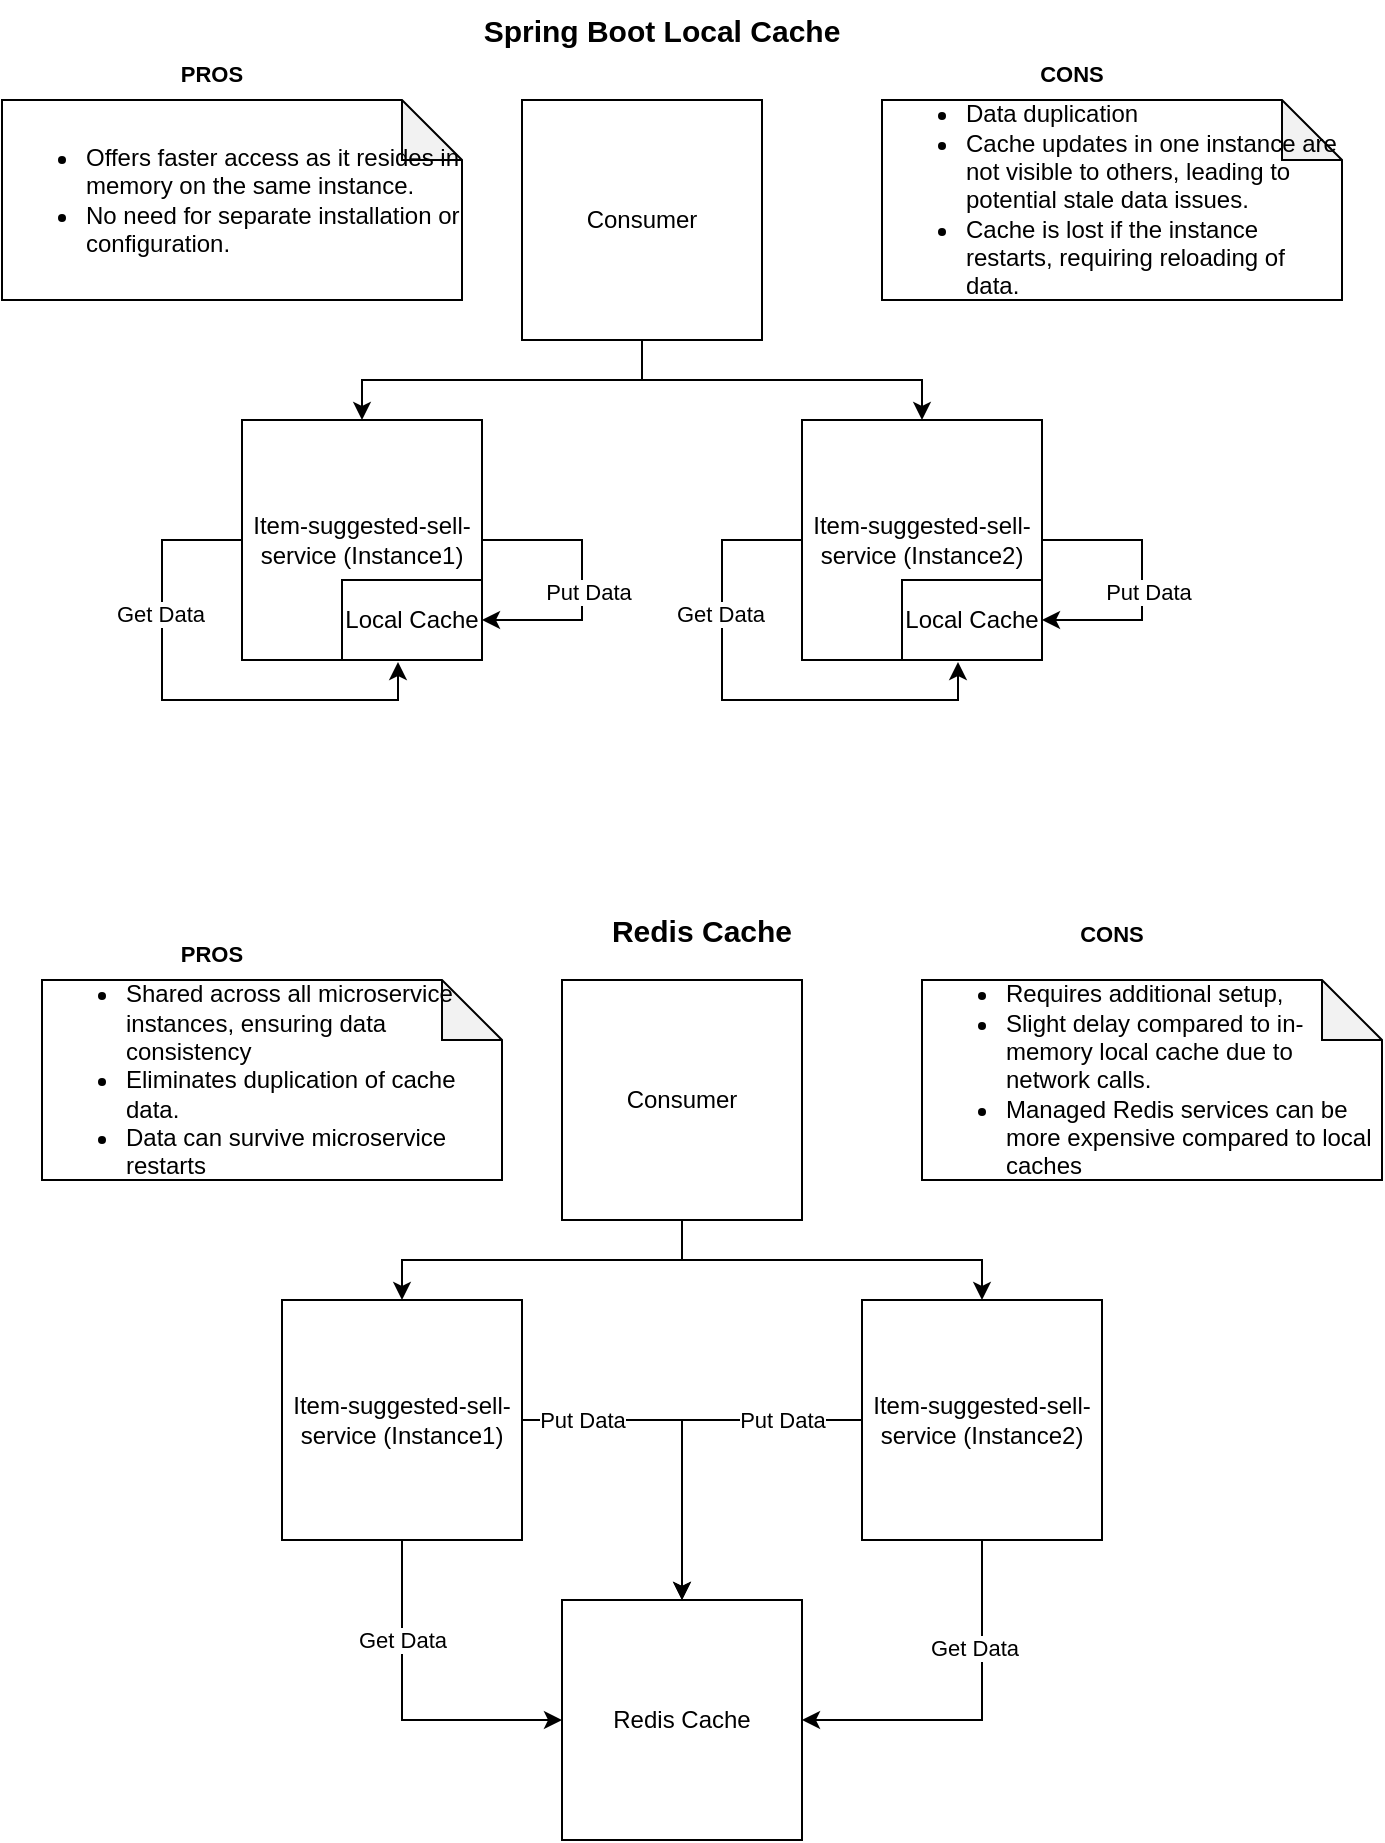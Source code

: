 <mxfile version="25.0.1">
  <diagram name="Page-1" id="5IWywqPwiNhNZYy0IlvY">
    <mxGraphModel dx="880" dy="426" grid="1" gridSize="10" guides="1" tooltips="1" connect="1" arrows="1" fold="1" page="1" pageScale="1" pageWidth="850" pageHeight="1100" math="0" shadow="0">
      <root>
        <mxCell id="0" />
        <mxCell id="1" parent="0" />
        <mxCell id="1DmagxJH7YWcO8vsQb3A-10" style="edgeStyle=orthogonalEdgeStyle;rounded=0;orthogonalLoop=1;jettySize=auto;html=1;exitX=1;exitY=0.5;exitDx=0;exitDy=0;entryX=1;entryY=0.5;entryDx=0;entryDy=0;" edge="1" parent="1" source="1DmagxJH7YWcO8vsQb3A-1" target="1DmagxJH7YWcO8vsQb3A-4">
          <mxGeometry relative="1" as="geometry">
            <Array as="points">
              <mxPoint x="330" y="300" />
              <mxPoint x="330" y="340" />
            </Array>
          </mxGeometry>
        </mxCell>
        <mxCell id="1DmagxJH7YWcO8vsQb3A-11" value="Put Data" style="edgeLabel;html=1;align=center;verticalAlign=middle;resizable=0;points=[];" vertex="1" connectable="0" parent="1DmagxJH7YWcO8vsQb3A-10">
          <mxGeometry x="0.086" y="3" relative="1" as="geometry">
            <mxPoint as="offset" />
          </mxGeometry>
        </mxCell>
        <mxCell id="1DmagxJH7YWcO8vsQb3A-1" value="Item-suggested-sell-service (Instance1)" style="whiteSpace=wrap;html=1;aspect=fixed;" vertex="1" parent="1">
          <mxGeometry x="160" y="240" width="120" height="120" as="geometry" />
        </mxCell>
        <mxCell id="1DmagxJH7YWcO8vsQb3A-4" value="Local Cache" style="rounded=0;whiteSpace=wrap;html=1;" vertex="1" parent="1">
          <mxGeometry x="210" y="320" width="70" height="40" as="geometry" />
        </mxCell>
        <mxCell id="1DmagxJH7YWcO8vsQb3A-8" style="edgeStyle=orthogonalEdgeStyle;rounded=0;orthogonalLoop=1;jettySize=auto;html=1;exitX=0;exitY=0.5;exitDx=0;exitDy=0;entryX=0.4;entryY=1.025;entryDx=0;entryDy=0;entryPerimeter=0;" edge="1" parent="1" source="1DmagxJH7YWcO8vsQb3A-1" target="1DmagxJH7YWcO8vsQb3A-4">
          <mxGeometry relative="1" as="geometry">
            <Array as="points">
              <mxPoint x="120" y="300" />
              <mxPoint x="120" y="380" />
              <mxPoint x="238" y="380" />
            </Array>
          </mxGeometry>
        </mxCell>
        <mxCell id="1DmagxJH7YWcO8vsQb3A-9" value="Get Data" style="edgeLabel;html=1;align=center;verticalAlign=middle;resizable=0;points=[];" vertex="1" connectable="0" parent="1DmagxJH7YWcO8vsQb3A-8">
          <mxGeometry x="-0.401" y="-1" relative="1" as="geometry">
            <mxPoint as="offset" />
          </mxGeometry>
        </mxCell>
        <mxCell id="1DmagxJH7YWcO8vsQb3A-14" style="edgeStyle=orthogonalEdgeStyle;rounded=0;orthogonalLoop=1;jettySize=auto;html=1;exitX=0.5;exitY=1;exitDx=0;exitDy=0;" edge="1" parent="1" source="1DmagxJH7YWcO8vsQb3A-12" target="1DmagxJH7YWcO8vsQb3A-1">
          <mxGeometry relative="1" as="geometry" />
        </mxCell>
        <mxCell id="1DmagxJH7YWcO8vsQb3A-22" style="edgeStyle=orthogonalEdgeStyle;rounded=0;orthogonalLoop=1;jettySize=auto;html=1;exitX=0.5;exitY=1;exitDx=0;exitDy=0;entryX=0.5;entryY=0;entryDx=0;entryDy=0;" edge="1" parent="1" source="1DmagxJH7YWcO8vsQb3A-12" target="1DmagxJH7YWcO8vsQb3A-18">
          <mxGeometry relative="1" as="geometry" />
        </mxCell>
        <mxCell id="1DmagxJH7YWcO8vsQb3A-12" value="Consumer" style="whiteSpace=wrap;html=1;aspect=fixed;" vertex="1" parent="1">
          <mxGeometry x="300" y="80" width="120" height="120" as="geometry" />
        </mxCell>
        <mxCell id="1DmagxJH7YWcO8vsQb3A-16" style="edgeStyle=orthogonalEdgeStyle;rounded=0;orthogonalLoop=1;jettySize=auto;html=1;exitX=1;exitY=0.5;exitDx=0;exitDy=0;entryX=1;entryY=0.5;entryDx=0;entryDy=0;" edge="1" source="1DmagxJH7YWcO8vsQb3A-18" target="1DmagxJH7YWcO8vsQb3A-19" parent="1">
          <mxGeometry relative="1" as="geometry">
            <Array as="points">
              <mxPoint x="610" y="300" />
              <mxPoint x="610" y="340" />
            </Array>
          </mxGeometry>
        </mxCell>
        <mxCell id="1DmagxJH7YWcO8vsQb3A-17" value="Put Data" style="edgeLabel;html=1;align=center;verticalAlign=middle;resizable=0;points=[];" vertex="1" connectable="0" parent="1DmagxJH7YWcO8vsQb3A-16">
          <mxGeometry x="0.086" y="3" relative="1" as="geometry">
            <mxPoint as="offset" />
          </mxGeometry>
        </mxCell>
        <mxCell id="1DmagxJH7YWcO8vsQb3A-18" value="Item-suggested-sell-service (Instance2)" style="whiteSpace=wrap;html=1;aspect=fixed;" vertex="1" parent="1">
          <mxGeometry x="440" y="240" width="120" height="120" as="geometry" />
        </mxCell>
        <mxCell id="1DmagxJH7YWcO8vsQb3A-19" value="Local Cache" style="rounded=0;whiteSpace=wrap;html=1;" vertex="1" parent="1">
          <mxGeometry x="490" y="320" width="70" height="40" as="geometry" />
        </mxCell>
        <mxCell id="1DmagxJH7YWcO8vsQb3A-20" style="edgeStyle=orthogonalEdgeStyle;rounded=0;orthogonalLoop=1;jettySize=auto;html=1;exitX=0;exitY=0.5;exitDx=0;exitDy=0;entryX=0.4;entryY=1.025;entryDx=0;entryDy=0;entryPerimeter=0;" edge="1" source="1DmagxJH7YWcO8vsQb3A-18" target="1DmagxJH7YWcO8vsQb3A-19" parent="1">
          <mxGeometry relative="1" as="geometry">
            <Array as="points">
              <mxPoint x="400" y="300" />
              <mxPoint x="400" y="380" />
              <mxPoint x="518" y="380" />
            </Array>
          </mxGeometry>
        </mxCell>
        <mxCell id="1DmagxJH7YWcO8vsQb3A-21" value="Get Data" style="edgeLabel;html=1;align=center;verticalAlign=middle;resizable=0;points=[];" vertex="1" connectable="0" parent="1DmagxJH7YWcO8vsQb3A-20">
          <mxGeometry x="-0.401" y="-1" relative="1" as="geometry">
            <mxPoint as="offset" />
          </mxGeometry>
        </mxCell>
        <mxCell id="1DmagxJH7YWcO8vsQb3A-23" value="&lt;ul&gt;&lt;li&gt;Offers faster access as it resides in memory on the same instance.&lt;/li&gt;&lt;li&gt;No need for separate installation or configuration.&lt;/li&gt;&lt;/ul&gt;" style="shape=note;whiteSpace=wrap;html=1;backgroundOutline=1;darkOpacity=0.05;align=left;" vertex="1" parent="1">
          <mxGeometry x="40" y="80" width="230" height="100" as="geometry" />
        </mxCell>
        <mxCell id="1DmagxJH7YWcO8vsQb3A-24" value="&lt;ul&gt;&lt;li&gt;&lt;span style=&quot;background-color: initial;&quot;&gt;Data duplication&lt;/span&gt;&lt;/li&gt;&lt;li&gt;&lt;span style=&quot;background-color: initial;&quot;&gt;Cache updates in one instance are not visible to others, leading to potential stale data issues.&lt;/span&gt;&lt;/li&gt;&lt;li&gt;&lt;span style=&quot;background-color: initial;&quot;&gt;Cache is lost if the instance restarts, requiring reloading of data.&lt;/span&gt;&lt;/li&gt;&lt;/ul&gt;" style="shape=note;whiteSpace=wrap;html=1;backgroundOutline=1;darkOpacity=0.05;align=left;" vertex="1" parent="1">
          <mxGeometry x="480" y="80" width="230" height="100" as="geometry" />
        </mxCell>
        <mxCell id="1DmagxJH7YWcO8vsQb3A-25" value="Spring Boot Local Cache" style="text;html=1;align=center;verticalAlign=middle;whiteSpace=wrap;rounded=0;fontSize=15;fontStyle=1" vertex="1" parent="1">
          <mxGeometry x="270" y="30" width="200" height="30" as="geometry" />
        </mxCell>
        <mxCell id="1DmagxJH7YWcO8vsQb3A-50" style="edgeStyle=orthogonalEdgeStyle;rounded=0;orthogonalLoop=1;jettySize=auto;html=1;exitX=0.5;exitY=1;exitDx=0;exitDy=0;entryX=0;entryY=0.5;entryDx=0;entryDy=0;" edge="1" parent="1" source="1DmagxJH7YWcO8vsQb3A-28" target="1DmagxJH7YWcO8vsQb3A-44">
          <mxGeometry relative="1" as="geometry" />
        </mxCell>
        <mxCell id="1DmagxJH7YWcO8vsQb3A-54" value="Get Data" style="edgeLabel;html=1;align=center;verticalAlign=middle;resizable=0;points=[];" vertex="1" connectable="0" parent="1DmagxJH7YWcO8vsQb3A-50">
          <mxGeometry x="0.529" y="3" relative="1" as="geometry">
            <mxPoint x="-40" y="-37" as="offset" />
          </mxGeometry>
        </mxCell>
        <mxCell id="1DmagxJH7YWcO8vsQb3A-28" value="Item-suggested-sell-service (Instance1)" style="whiteSpace=wrap;html=1;aspect=fixed;" vertex="1" parent="1">
          <mxGeometry x="180" y="680" width="120" height="120" as="geometry" />
        </mxCell>
        <mxCell id="1DmagxJH7YWcO8vsQb3A-32" style="edgeStyle=orthogonalEdgeStyle;rounded=0;orthogonalLoop=1;jettySize=auto;html=1;exitX=0.5;exitY=1;exitDx=0;exitDy=0;" edge="1" source="1DmagxJH7YWcO8vsQb3A-34" target="1DmagxJH7YWcO8vsQb3A-28" parent="1">
          <mxGeometry relative="1" as="geometry" />
        </mxCell>
        <mxCell id="1DmagxJH7YWcO8vsQb3A-33" style="edgeStyle=orthogonalEdgeStyle;rounded=0;orthogonalLoop=1;jettySize=auto;html=1;exitX=0.5;exitY=1;exitDx=0;exitDy=0;entryX=0.5;entryY=0;entryDx=0;entryDy=0;" edge="1" source="1DmagxJH7YWcO8vsQb3A-34" target="1DmagxJH7YWcO8vsQb3A-37" parent="1">
          <mxGeometry relative="1" as="geometry" />
        </mxCell>
        <mxCell id="1DmagxJH7YWcO8vsQb3A-34" value="Consumer" style="whiteSpace=wrap;html=1;aspect=fixed;" vertex="1" parent="1">
          <mxGeometry x="320" y="520" width="120" height="120" as="geometry" />
        </mxCell>
        <mxCell id="1DmagxJH7YWcO8vsQb3A-48" value="Put Data" style="edgeStyle=orthogonalEdgeStyle;rounded=0;orthogonalLoop=1;jettySize=auto;html=1;entryX=0.5;entryY=0;entryDx=0;entryDy=0;" edge="1" parent="1" source="1DmagxJH7YWcO8vsQb3A-37" target="1DmagxJH7YWcO8vsQb3A-44">
          <mxGeometry x="-0.556" relative="1" as="geometry">
            <mxPoint as="offset" />
          </mxGeometry>
        </mxCell>
        <mxCell id="1DmagxJH7YWcO8vsQb3A-52" style="edgeStyle=orthogonalEdgeStyle;rounded=0;orthogonalLoop=1;jettySize=auto;html=1;entryX=1;entryY=0.5;entryDx=0;entryDy=0;" edge="1" parent="1" source="1DmagxJH7YWcO8vsQb3A-37" target="1DmagxJH7YWcO8vsQb3A-44">
          <mxGeometry relative="1" as="geometry">
            <mxPoint x="530" y="810" as="sourcePoint" />
            <Array as="points">
              <mxPoint x="530" y="890" />
            </Array>
          </mxGeometry>
        </mxCell>
        <mxCell id="1DmagxJH7YWcO8vsQb3A-53" value="Get Data" style="edgeLabel;html=1;align=center;verticalAlign=middle;resizable=0;points=[];" vertex="1" connectable="0" parent="1DmagxJH7YWcO8vsQb3A-52">
          <mxGeometry x="-0.4" y="-4" relative="1" as="geometry">
            <mxPoint as="offset" />
          </mxGeometry>
        </mxCell>
        <mxCell id="1DmagxJH7YWcO8vsQb3A-37" value="Item-suggested-sell-service (Instance2)" style="whiteSpace=wrap;html=1;aspect=fixed;" vertex="1" parent="1">
          <mxGeometry x="470" y="680" width="120" height="120" as="geometry" />
        </mxCell>
        <mxCell id="1DmagxJH7YWcO8vsQb3A-41" value="&lt;ul&gt;&lt;li&gt;Shared across all microservice instances, ensuring data consistency&lt;/li&gt;&lt;li&gt;Eliminates duplication of cache data.&lt;/li&gt;&lt;li&gt;Data can survive microservice restarts&lt;/li&gt;&lt;/ul&gt;" style="shape=note;whiteSpace=wrap;html=1;backgroundOutline=1;darkOpacity=0.05;align=left;" vertex="1" parent="1">
          <mxGeometry x="60" y="520" width="230" height="100" as="geometry" />
        </mxCell>
        <mxCell id="1DmagxJH7YWcO8vsQb3A-42" value="&lt;ul&gt;&lt;li&gt;Requires additional setup,&lt;/li&gt;&lt;li&gt;Slight delay compared to in-memory local cache due to network calls.&lt;/li&gt;&lt;li&gt;Managed Redis services can be more expensive compared to local caches&lt;/li&gt;&lt;/ul&gt;" style="shape=note;whiteSpace=wrap;html=1;backgroundOutline=1;darkOpacity=0.05;align=left;" vertex="1" parent="1">
          <mxGeometry x="500" y="520" width="230" height="100" as="geometry" />
        </mxCell>
        <mxCell id="1DmagxJH7YWcO8vsQb3A-43" value="Redis Cache" style="text;html=1;align=center;verticalAlign=middle;whiteSpace=wrap;rounded=0;fontSize=15;fontStyle=1" vertex="1" parent="1">
          <mxGeometry x="290" y="480" width="200" height="30" as="geometry" />
        </mxCell>
        <mxCell id="1DmagxJH7YWcO8vsQb3A-44" value="Redis Cache" style="whiteSpace=wrap;html=1;aspect=fixed;" vertex="1" parent="1">
          <mxGeometry x="320" y="830" width="120" height="120" as="geometry" />
        </mxCell>
        <mxCell id="1DmagxJH7YWcO8vsQb3A-45" style="edgeStyle=orthogonalEdgeStyle;rounded=0;orthogonalLoop=1;jettySize=auto;html=1;exitX=1;exitY=0.5;exitDx=0;exitDy=0;entryX=0.5;entryY=0;entryDx=0;entryDy=0;" edge="1" parent="1" source="1DmagxJH7YWcO8vsQb3A-28" target="1DmagxJH7YWcO8vsQb3A-44">
          <mxGeometry relative="1" as="geometry" />
        </mxCell>
        <mxCell id="1DmagxJH7YWcO8vsQb3A-49" value="Put Data" style="edgeLabel;html=1;align=center;verticalAlign=middle;resizable=0;points=[];" vertex="1" connectable="0" parent="1DmagxJH7YWcO8vsQb3A-45">
          <mxGeometry x="-0.518" y="-2" relative="1" as="geometry">
            <mxPoint x="-11" y="-2" as="offset" />
          </mxGeometry>
        </mxCell>
        <mxCell id="1DmagxJH7YWcO8vsQb3A-55" value="&lt;font style=&quot;font-size: 11px;&quot;&gt;PROS&lt;/font&gt;" style="text;html=1;align=center;verticalAlign=middle;whiteSpace=wrap;rounded=0;fontSize=15;fontStyle=1" vertex="1" parent="1">
          <mxGeometry x="100" y="50" width="90" height="30" as="geometry" />
        </mxCell>
        <mxCell id="1DmagxJH7YWcO8vsQb3A-56" value="&lt;font style=&quot;font-size: 11px;&quot;&gt;CONS&lt;/font&gt;" style="text;html=1;align=center;verticalAlign=middle;whiteSpace=wrap;rounded=0;fontSize=15;fontStyle=1" vertex="1" parent="1">
          <mxGeometry x="530" y="50" width="90" height="30" as="geometry" />
        </mxCell>
        <mxCell id="1DmagxJH7YWcO8vsQb3A-57" value="&lt;font style=&quot;font-size: 11px;&quot;&gt;PROS&lt;/font&gt;" style="text;html=1;align=center;verticalAlign=middle;whiteSpace=wrap;rounded=0;fontSize=15;fontStyle=1" vertex="1" parent="1">
          <mxGeometry x="100" y="490" width="90" height="30" as="geometry" />
        </mxCell>
        <mxCell id="1DmagxJH7YWcO8vsQb3A-58" value="&lt;font style=&quot;font-size: 11px;&quot;&gt;CONS&lt;/font&gt;" style="text;html=1;align=center;verticalAlign=middle;whiteSpace=wrap;rounded=0;fontSize=15;fontStyle=1" vertex="1" parent="1">
          <mxGeometry x="550" y="480" width="90" height="30" as="geometry" />
        </mxCell>
      </root>
    </mxGraphModel>
  </diagram>
</mxfile>
